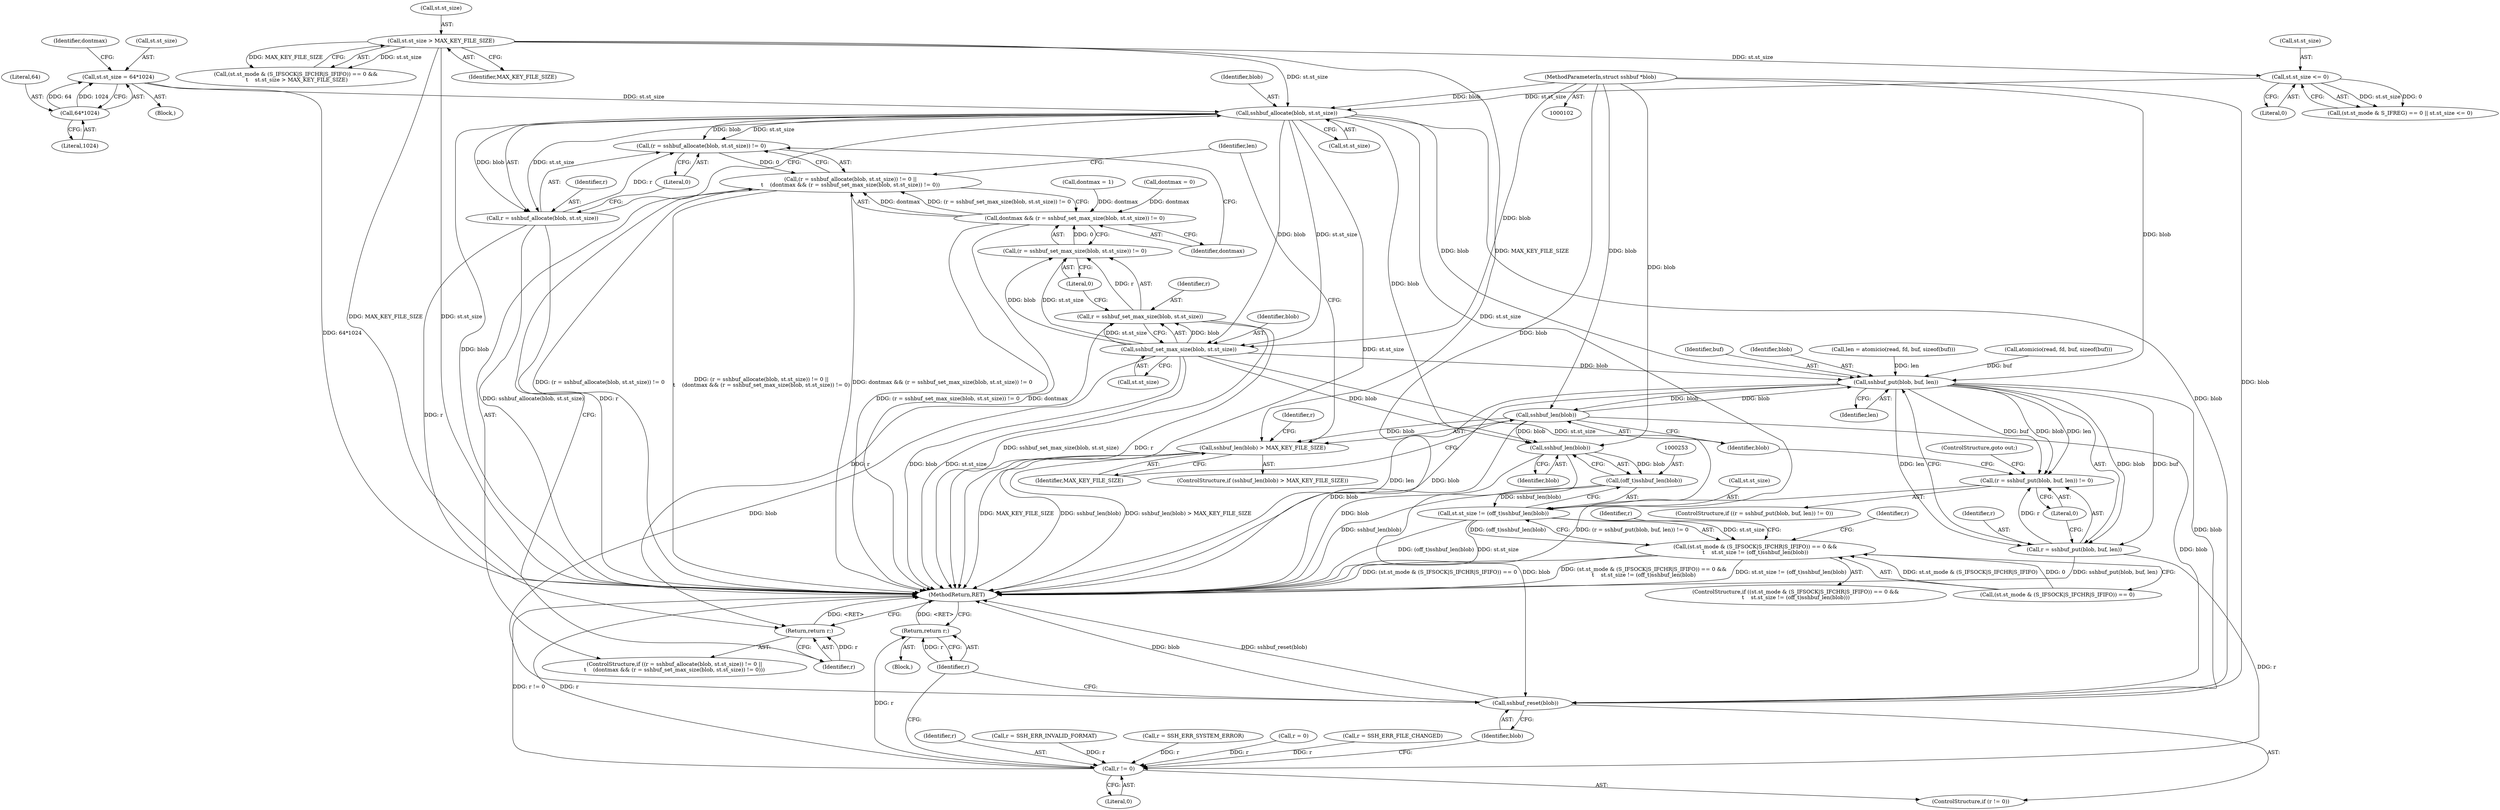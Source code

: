 digraph "0_src_ac8147a06ed2e2403fb6b9a0c03e618a9333c0e9@API" {
"1000173" [label="(Call,sshbuf_allocate(blob, st.st_size))"];
"1000104" [label="(MethodParameterIn,struct sshbuf *blob)"];
"1000158" [label="(Call,st.st_size = 64*1024)"];
"1000162" [label="(Call,64*1024)"];
"1000152" [label="(Call,st.st_size <= 0)"];
"1000136" [label="(Call,st.st_size > MAX_KEY_FILE_SIZE)"];
"1000170" [label="(Call,(r = sshbuf_allocate(blob, st.st_size)) != 0)"];
"1000169" [label="(Call,(r = sshbuf_allocate(blob, st.st_size)) != 0 ||\n\t    (dontmax && (r = sshbuf_set_max_size(blob, st.st_size)) != 0))"];
"1000171" [label="(Call,r = sshbuf_allocate(blob, st.st_size))"];
"1000190" [label="(Return,return r;)"];
"1000184" [label="(Call,sshbuf_set_max_size(blob, st.st_size))"];
"1000181" [label="(Call,(r = sshbuf_set_max_size(blob, st.st_size)) != 0)"];
"1000179" [label="(Call,dontmax && (r = sshbuf_set_max_size(blob, st.st_size)) != 0)"];
"1000182" [label="(Call,r = sshbuf_set_max_size(blob, st.st_size))"];
"1000219" [label="(Call,sshbuf_put(blob, buf, len))"];
"1000216" [label="(Call,(r = sshbuf_put(blob, buf, len)) != 0)"];
"1000217" [label="(Call,r = sshbuf_put(blob, buf, len))"];
"1000270" [label="(Call,r != 0)"];
"1000275" [label="(Return,return r;)"];
"1000227" [label="(Call,sshbuf_len(blob))"];
"1000226" [label="(Call,sshbuf_len(blob) > MAX_KEY_FILE_SIZE)"];
"1000254" [label="(Call,sshbuf_len(blob))"];
"1000252" [label="(Call,(off_t)sshbuf_len(blob))"];
"1000248" [label="(Call,st.st_size != (off_t)sshbuf_len(blob))"];
"1000236" [label="(Call,(st.st_mode & (S_IFSOCK|S_IFCHR|S_IFIFO)) == 0 &&\n\t    st.st_size != (off_t)sshbuf_len(blob))"];
"1000273" [label="(Call,sshbuf_reset(blob))"];
"1000191" [label="(Identifier,r)"];
"1000140" [label="(Identifier,MAX_KEY_FILE_SIZE)"];
"1000197" [label="(Identifier,len)"];
"1000165" [label="(Call,dontmax = 1)"];
"1000271" [label="(Identifier,r)"];
"1000273" [label="(Call,sshbuf_reset(blob))"];
"1000219" [label="(Call,sshbuf_put(blob, buf, len))"];
"1000254" [label="(Call,sshbuf_len(blob))"];
"1000164" [label="(Literal,1024)"];
"1000276" [label="(Identifier,r)"];
"1000231" [label="(Call,r = SSH_ERR_INVALID_FORMAT)"];
"1000275" [label="(Return,return r;)"];
"1000232" [label="(Identifier,r)"];
"1000269" [label="(ControlStructure,if (r != 0))"];
"1000223" [label="(Literal,0)"];
"1000229" [label="(Identifier,MAX_KEY_FILE_SIZE)"];
"1000183" [label="(Identifier,r)"];
"1000237" [label="(Call,(st.st_mode & (S_IFSOCK|S_IFCHR|S_IFIFO)) == 0)"];
"1000169" [label="(Call,(r = sshbuf_allocate(blob, st.st_size)) != 0 ||\n\t    (dontmax && (r = sshbuf_set_max_size(blob, st.st_size)) != 0))"];
"1000174" [label="(Identifier,blob)"];
"1000235" [label="(ControlStructure,if ((st.st_mode & (S_IFSOCK|S_IFCHR|S_IFIFO)) == 0 &&\n\t    st.st_size != (off_t)sshbuf_len(blob)))"];
"1000179" [label="(Call,dontmax && (r = sshbuf_set_max_size(blob, st.st_size)) != 0)"];
"1000227" [label="(Call,sshbuf_len(blob))"];
"1000170" [label="(Call,(r = sshbuf_allocate(blob, st.st_size)) != 0)"];
"1000222" [label="(Identifier,len)"];
"1000180" [label="(Identifier,dontmax)"];
"1000274" [label="(Identifier,blob)"];
"1000152" [label="(Call,st.st_size <= 0)"];
"1000166" [label="(Identifier,dontmax)"];
"1000144" [label="(Call,(st.st_mode & S_IFREG) == 0 || st.st_size <= 0)"];
"1000111" [label="(Call,dontmax = 0)"];
"1000218" [label="(Identifier,r)"];
"1000270" [label="(Call,r != 0)"];
"1000173" [label="(Call,sshbuf_allocate(blob, st.st_size))"];
"1000248" [label="(Call,st.st_size != (off_t)sshbuf_len(blob))"];
"1000211" [label="(Call,r = SSH_ERR_SYSTEM_ERROR)"];
"1000252" [label="(Call,(off_t)sshbuf_len(blob))"];
"1000158" [label="(Call,st.st_size = 64*1024)"];
"1000249" [label="(Call,st.st_size)"];
"1000262" [label="(Identifier,r)"];
"1000198" [label="(Call,atomicio(read, fd, buf, sizeof(buf)))"];
"1000225" [label="(ControlStructure,if (sshbuf_len(blob) > MAX_KEY_FILE_SIZE))"];
"1000224" [label="(ControlStructure,goto out;)"];
"1000221" [label="(Identifier,buf)"];
"1000186" [label="(Call,st.st_size)"];
"1000226" [label="(Call,sshbuf_len(blob) > MAX_KEY_FILE_SIZE)"];
"1000181" [label="(Call,(r = sshbuf_set_max_size(blob, st.st_size)) != 0)"];
"1000171" [label="(Call,r = sshbuf_allocate(blob, st.st_size))"];
"1000136" [label="(Call,st.st_size > MAX_KEY_FILE_SIZE)"];
"1000215" [label="(ControlStructure,if ((r = sshbuf_put(blob, buf, len)) != 0))"];
"1000178" [label="(Literal,0)"];
"1000190" [label="(Return,return r;)"];
"1000236" [label="(Call,(st.st_mode & (S_IFSOCK|S_IFCHR|S_IFIFO)) == 0 &&\n\t    st.st_size != (off_t)sshbuf_len(blob))"];
"1000261" [label="(Call,r = 0)"];
"1000182" [label="(Call,r = sshbuf_set_max_size(blob, st.st_size))"];
"1000137" [label="(Call,st.st_size)"];
"1000162" [label="(Call,64*1024)"];
"1000153" [label="(Call,st.st_size)"];
"1000217" [label="(Call,r = sshbuf_put(blob, buf, len))"];
"1000185" [label="(Identifier,blob)"];
"1000220" [label="(Identifier,blob)"];
"1000104" [label="(MethodParameterIn,struct sshbuf *blob)"];
"1000216" [label="(Call,(r = sshbuf_put(blob, buf, len)) != 0)"];
"1000157" [label="(Block,)"];
"1000228" [label="(Identifier,blob)"];
"1000156" [label="(Literal,0)"];
"1000105" [label="(Block,)"];
"1000184" [label="(Call,sshbuf_set_max_size(blob, st.st_size))"];
"1000196" [label="(Call,len = atomicio(read, fd, buf, sizeof(buf)))"];
"1000189" [label="(Literal,0)"];
"1000175" [label="(Call,st.st_size)"];
"1000258" [label="(Identifier,r)"];
"1000277" [label="(MethodReturn,RET)"];
"1000159" [label="(Call,st.st_size)"];
"1000124" [label="(Call,(st.st_mode & (S_IFSOCK|S_IFCHR|S_IFIFO)) == 0 &&\n \t    st.st_size > MAX_KEY_FILE_SIZE)"];
"1000168" [label="(ControlStructure,if ((r = sshbuf_allocate(blob, st.st_size)) != 0 ||\n\t    (dontmax && (r = sshbuf_set_max_size(blob, st.st_size)) != 0)))"];
"1000272" [label="(Literal,0)"];
"1000257" [label="(Call,r = SSH_ERR_FILE_CHANGED)"];
"1000255" [label="(Identifier,blob)"];
"1000172" [label="(Identifier,r)"];
"1000163" [label="(Literal,64)"];
"1000173" -> "1000171"  [label="AST: "];
"1000173" -> "1000175"  [label="CFG: "];
"1000174" -> "1000173"  [label="AST: "];
"1000175" -> "1000173"  [label="AST: "];
"1000171" -> "1000173"  [label="CFG: "];
"1000173" -> "1000277"  [label="DDG: blob"];
"1000173" -> "1000277"  [label="DDG: st.st_size"];
"1000173" -> "1000170"  [label="DDG: blob"];
"1000173" -> "1000170"  [label="DDG: st.st_size"];
"1000173" -> "1000171"  [label="DDG: blob"];
"1000173" -> "1000171"  [label="DDG: st.st_size"];
"1000104" -> "1000173"  [label="DDG: blob"];
"1000158" -> "1000173"  [label="DDG: st.st_size"];
"1000152" -> "1000173"  [label="DDG: st.st_size"];
"1000136" -> "1000173"  [label="DDG: st.st_size"];
"1000173" -> "1000184"  [label="DDG: blob"];
"1000173" -> "1000184"  [label="DDG: st.st_size"];
"1000173" -> "1000219"  [label="DDG: blob"];
"1000173" -> "1000248"  [label="DDG: st.st_size"];
"1000173" -> "1000254"  [label="DDG: blob"];
"1000173" -> "1000273"  [label="DDG: blob"];
"1000104" -> "1000102"  [label="AST: "];
"1000104" -> "1000277"  [label="DDG: blob"];
"1000104" -> "1000184"  [label="DDG: blob"];
"1000104" -> "1000219"  [label="DDG: blob"];
"1000104" -> "1000227"  [label="DDG: blob"];
"1000104" -> "1000254"  [label="DDG: blob"];
"1000104" -> "1000273"  [label="DDG: blob"];
"1000158" -> "1000157"  [label="AST: "];
"1000158" -> "1000162"  [label="CFG: "];
"1000159" -> "1000158"  [label="AST: "];
"1000162" -> "1000158"  [label="AST: "];
"1000166" -> "1000158"  [label="CFG: "];
"1000158" -> "1000277"  [label="DDG: 64*1024"];
"1000162" -> "1000158"  [label="DDG: 64"];
"1000162" -> "1000158"  [label="DDG: 1024"];
"1000162" -> "1000164"  [label="CFG: "];
"1000163" -> "1000162"  [label="AST: "];
"1000164" -> "1000162"  [label="AST: "];
"1000152" -> "1000144"  [label="AST: "];
"1000152" -> "1000156"  [label="CFG: "];
"1000153" -> "1000152"  [label="AST: "];
"1000156" -> "1000152"  [label="AST: "];
"1000144" -> "1000152"  [label="CFG: "];
"1000152" -> "1000144"  [label="DDG: st.st_size"];
"1000152" -> "1000144"  [label="DDG: 0"];
"1000136" -> "1000152"  [label="DDG: st.st_size"];
"1000136" -> "1000124"  [label="AST: "];
"1000136" -> "1000140"  [label="CFG: "];
"1000137" -> "1000136"  [label="AST: "];
"1000140" -> "1000136"  [label="AST: "];
"1000124" -> "1000136"  [label="CFG: "];
"1000136" -> "1000277"  [label="DDG: MAX_KEY_FILE_SIZE"];
"1000136" -> "1000277"  [label="DDG: st.st_size"];
"1000136" -> "1000124"  [label="DDG: st.st_size"];
"1000136" -> "1000124"  [label="DDG: MAX_KEY_FILE_SIZE"];
"1000136" -> "1000226"  [label="DDG: MAX_KEY_FILE_SIZE"];
"1000170" -> "1000169"  [label="AST: "];
"1000170" -> "1000178"  [label="CFG: "];
"1000171" -> "1000170"  [label="AST: "];
"1000178" -> "1000170"  [label="AST: "];
"1000180" -> "1000170"  [label="CFG: "];
"1000169" -> "1000170"  [label="CFG: "];
"1000170" -> "1000169"  [label="DDG: 0"];
"1000171" -> "1000170"  [label="DDG: r"];
"1000169" -> "1000168"  [label="AST: "];
"1000169" -> "1000179"  [label="CFG: "];
"1000179" -> "1000169"  [label="AST: "];
"1000191" -> "1000169"  [label="CFG: "];
"1000197" -> "1000169"  [label="CFG: "];
"1000169" -> "1000277"  [label="DDG: (r = sshbuf_allocate(blob, st.st_size)) != 0 ||\n\t    (dontmax && (r = sshbuf_set_max_size(blob, st.st_size)) != 0)"];
"1000169" -> "1000277"  [label="DDG: dontmax && (r = sshbuf_set_max_size(blob, st.st_size)) != 0"];
"1000169" -> "1000277"  [label="DDG: (r = sshbuf_allocate(blob, st.st_size)) != 0"];
"1000179" -> "1000169"  [label="DDG: dontmax"];
"1000179" -> "1000169"  [label="DDG: (r = sshbuf_set_max_size(blob, st.st_size)) != 0"];
"1000172" -> "1000171"  [label="AST: "];
"1000178" -> "1000171"  [label="CFG: "];
"1000171" -> "1000277"  [label="DDG: r"];
"1000171" -> "1000277"  [label="DDG: sshbuf_allocate(blob, st.st_size)"];
"1000171" -> "1000190"  [label="DDG: r"];
"1000190" -> "1000168"  [label="AST: "];
"1000190" -> "1000191"  [label="CFG: "];
"1000191" -> "1000190"  [label="AST: "];
"1000277" -> "1000190"  [label="CFG: "];
"1000190" -> "1000277"  [label="DDG: <RET>"];
"1000191" -> "1000190"  [label="DDG: r"];
"1000182" -> "1000190"  [label="DDG: r"];
"1000184" -> "1000182"  [label="AST: "];
"1000184" -> "1000186"  [label="CFG: "];
"1000185" -> "1000184"  [label="AST: "];
"1000186" -> "1000184"  [label="AST: "];
"1000182" -> "1000184"  [label="CFG: "];
"1000184" -> "1000277"  [label="DDG: blob"];
"1000184" -> "1000277"  [label="DDG: st.st_size"];
"1000184" -> "1000181"  [label="DDG: blob"];
"1000184" -> "1000181"  [label="DDG: st.st_size"];
"1000184" -> "1000182"  [label="DDG: blob"];
"1000184" -> "1000182"  [label="DDG: st.st_size"];
"1000184" -> "1000219"  [label="DDG: blob"];
"1000184" -> "1000248"  [label="DDG: st.st_size"];
"1000184" -> "1000254"  [label="DDG: blob"];
"1000184" -> "1000273"  [label="DDG: blob"];
"1000181" -> "1000179"  [label="AST: "];
"1000181" -> "1000189"  [label="CFG: "];
"1000182" -> "1000181"  [label="AST: "];
"1000189" -> "1000181"  [label="AST: "];
"1000179" -> "1000181"  [label="CFG: "];
"1000181" -> "1000179"  [label="DDG: 0"];
"1000182" -> "1000181"  [label="DDG: r"];
"1000179" -> "1000180"  [label="CFG: "];
"1000180" -> "1000179"  [label="AST: "];
"1000179" -> "1000277"  [label="DDG: (r = sshbuf_set_max_size(blob, st.st_size)) != 0"];
"1000179" -> "1000277"  [label="DDG: dontmax"];
"1000165" -> "1000179"  [label="DDG: dontmax"];
"1000111" -> "1000179"  [label="DDG: dontmax"];
"1000183" -> "1000182"  [label="AST: "];
"1000189" -> "1000182"  [label="CFG: "];
"1000182" -> "1000277"  [label="DDG: sshbuf_set_max_size(blob, st.st_size)"];
"1000182" -> "1000277"  [label="DDG: r"];
"1000219" -> "1000217"  [label="AST: "];
"1000219" -> "1000222"  [label="CFG: "];
"1000220" -> "1000219"  [label="AST: "];
"1000221" -> "1000219"  [label="AST: "];
"1000222" -> "1000219"  [label="AST: "];
"1000217" -> "1000219"  [label="CFG: "];
"1000219" -> "1000277"  [label="DDG: len"];
"1000219" -> "1000277"  [label="DDG: blob"];
"1000219" -> "1000216"  [label="DDG: blob"];
"1000219" -> "1000216"  [label="DDG: buf"];
"1000219" -> "1000216"  [label="DDG: len"];
"1000219" -> "1000217"  [label="DDG: blob"];
"1000219" -> "1000217"  [label="DDG: buf"];
"1000219" -> "1000217"  [label="DDG: len"];
"1000227" -> "1000219"  [label="DDG: blob"];
"1000198" -> "1000219"  [label="DDG: buf"];
"1000196" -> "1000219"  [label="DDG: len"];
"1000219" -> "1000227"  [label="DDG: blob"];
"1000219" -> "1000273"  [label="DDG: blob"];
"1000216" -> "1000215"  [label="AST: "];
"1000216" -> "1000223"  [label="CFG: "];
"1000217" -> "1000216"  [label="AST: "];
"1000223" -> "1000216"  [label="AST: "];
"1000224" -> "1000216"  [label="CFG: "];
"1000228" -> "1000216"  [label="CFG: "];
"1000216" -> "1000277"  [label="DDG: (r = sshbuf_put(blob, buf, len)) != 0"];
"1000217" -> "1000216"  [label="DDG: r"];
"1000218" -> "1000217"  [label="AST: "];
"1000223" -> "1000217"  [label="CFG: "];
"1000217" -> "1000277"  [label="DDG: sshbuf_put(blob, buf, len)"];
"1000217" -> "1000270"  [label="DDG: r"];
"1000270" -> "1000269"  [label="AST: "];
"1000270" -> "1000272"  [label="CFG: "];
"1000271" -> "1000270"  [label="AST: "];
"1000272" -> "1000270"  [label="AST: "];
"1000274" -> "1000270"  [label="CFG: "];
"1000276" -> "1000270"  [label="CFG: "];
"1000270" -> "1000277"  [label="DDG: r != 0"];
"1000270" -> "1000277"  [label="DDG: r"];
"1000257" -> "1000270"  [label="DDG: r"];
"1000231" -> "1000270"  [label="DDG: r"];
"1000211" -> "1000270"  [label="DDG: r"];
"1000261" -> "1000270"  [label="DDG: r"];
"1000270" -> "1000275"  [label="DDG: r"];
"1000275" -> "1000105"  [label="AST: "];
"1000275" -> "1000276"  [label="CFG: "];
"1000276" -> "1000275"  [label="AST: "];
"1000277" -> "1000275"  [label="CFG: "];
"1000275" -> "1000277"  [label="DDG: <RET>"];
"1000276" -> "1000275"  [label="DDG: r"];
"1000227" -> "1000226"  [label="AST: "];
"1000227" -> "1000228"  [label="CFG: "];
"1000228" -> "1000227"  [label="AST: "];
"1000229" -> "1000227"  [label="CFG: "];
"1000227" -> "1000277"  [label="DDG: blob"];
"1000227" -> "1000226"  [label="DDG: blob"];
"1000227" -> "1000254"  [label="DDG: blob"];
"1000227" -> "1000273"  [label="DDG: blob"];
"1000226" -> "1000225"  [label="AST: "];
"1000226" -> "1000229"  [label="CFG: "];
"1000229" -> "1000226"  [label="AST: "];
"1000197" -> "1000226"  [label="CFG: "];
"1000232" -> "1000226"  [label="CFG: "];
"1000226" -> "1000277"  [label="DDG: sshbuf_len(blob)"];
"1000226" -> "1000277"  [label="DDG: sshbuf_len(blob) > MAX_KEY_FILE_SIZE"];
"1000226" -> "1000277"  [label="DDG: MAX_KEY_FILE_SIZE"];
"1000254" -> "1000252"  [label="AST: "];
"1000254" -> "1000255"  [label="CFG: "];
"1000255" -> "1000254"  [label="AST: "];
"1000252" -> "1000254"  [label="CFG: "];
"1000254" -> "1000277"  [label="DDG: blob"];
"1000254" -> "1000252"  [label="DDG: blob"];
"1000254" -> "1000273"  [label="DDG: blob"];
"1000252" -> "1000248"  [label="AST: "];
"1000253" -> "1000252"  [label="AST: "];
"1000248" -> "1000252"  [label="CFG: "];
"1000252" -> "1000277"  [label="DDG: sshbuf_len(blob)"];
"1000252" -> "1000248"  [label="DDG: sshbuf_len(blob)"];
"1000248" -> "1000236"  [label="AST: "];
"1000249" -> "1000248"  [label="AST: "];
"1000236" -> "1000248"  [label="CFG: "];
"1000248" -> "1000277"  [label="DDG: (off_t)sshbuf_len(blob)"];
"1000248" -> "1000277"  [label="DDG: st.st_size"];
"1000248" -> "1000236"  [label="DDG: st.st_size"];
"1000248" -> "1000236"  [label="DDG: (off_t)sshbuf_len(blob)"];
"1000236" -> "1000235"  [label="AST: "];
"1000236" -> "1000237"  [label="CFG: "];
"1000237" -> "1000236"  [label="AST: "];
"1000258" -> "1000236"  [label="CFG: "];
"1000262" -> "1000236"  [label="CFG: "];
"1000236" -> "1000277"  [label="DDG: st.st_size != (off_t)sshbuf_len(blob)"];
"1000236" -> "1000277"  [label="DDG: (st.st_mode & (S_IFSOCK|S_IFCHR|S_IFIFO)) == 0"];
"1000236" -> "1000277"  [label="DDG: (st.st_mode & (S_IFSOCK|S_IFCHR|S_IFIFO)) == 0 &&\n\t    st.st_size != (off_t)sshbuf_len(blob)"];
"1000237" -> "1000236"  [label="DDG: st.st_mode & (S_IFSOCK|S_IFCHR|S_IFIFO)"];
"1000237" -> "1000236"  [label="DDG: 0"];
"1000273" -> "1000269"  [label="AST: "];
"1000273" -> "1000274"  [label="CFG: "];
"1000274" -> "1000273"  [label="AST: "];
"1000276" -> "1000273"  [label="CFG: "];
"1000273" -> "1000277"  [label="DDG: blob"];
"1000273" -> "1000277"  [label="DDG: sshbuf_reset(blob)"];
}
